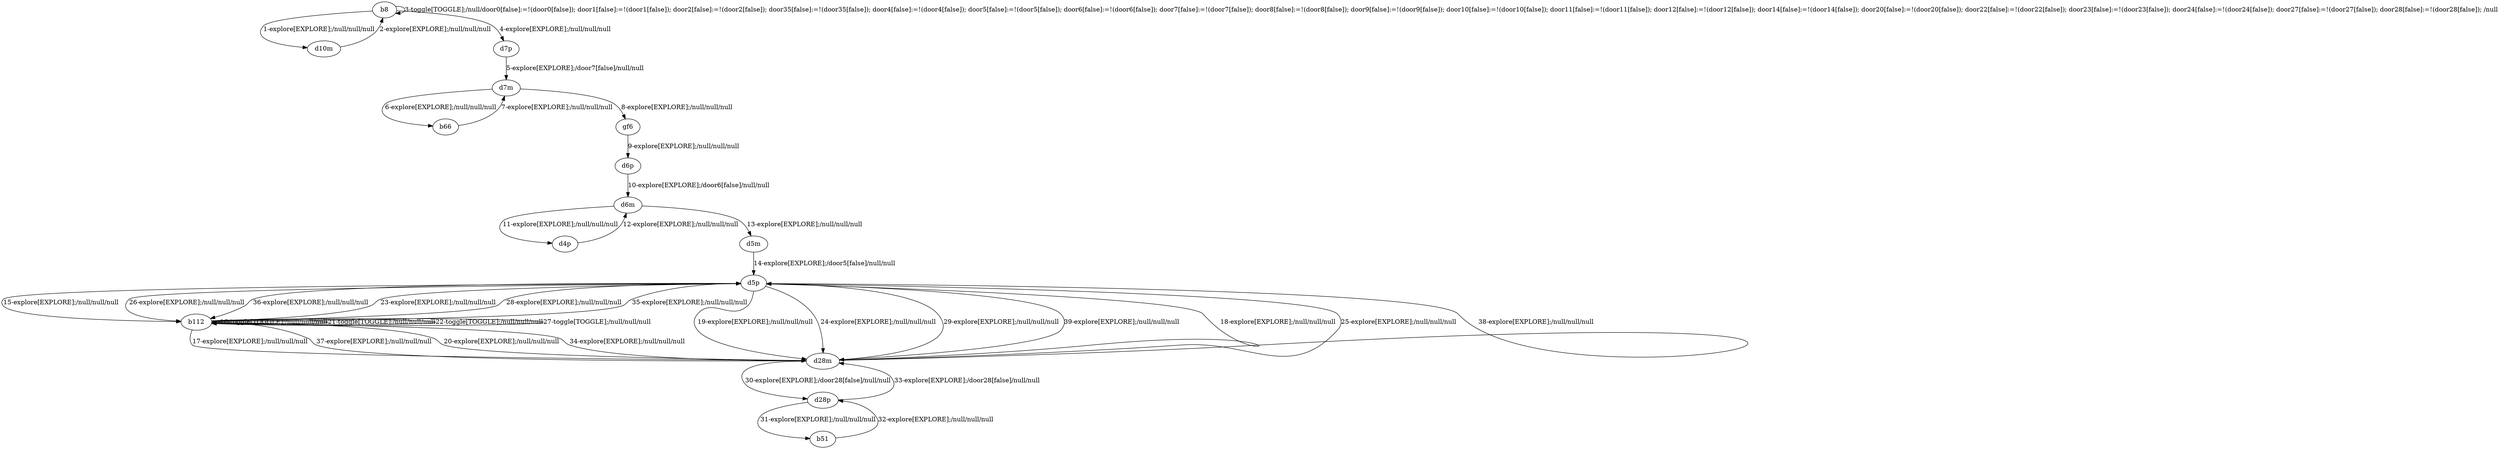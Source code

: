 # Total number of goals covered by this test: 2
# d28m --> d5p
# d5p --> d28m

digraph g {
"b8" -> "d10m" [label = "1-explore[EXPLORE];/null/null/null"];
"d10m" -> "b8" [label = "2-explore[EXPLORE];/null/null/null"];
"b8" -> "b8" [label = "3-toggle[TOGGLE];/null/door0[false]:=!(door0[false]); door1[false]:=!(door1[false]); door2[false]:=!(door2[false]); door35[false]:=!(door35[false]); door4[false]:=!(door4[false]); door5[false]:=!(door5[false]); door6[false]:=!(door6[false]); door7[false]:=!(door7[false]); door8[false]:=!(door8[false]); door9[false]:=!(door9[false]); door10[false]:=!(door10[false]); door11[false]:=!(door11[false]); door12[false]:=!(door12[false]); door14[false]:=!(door14[false]); door20[false]:=!(door20[false]); door22[false]:=!(door22[false]); door23[false]:=!(door23[false]); door24[false]:=!(door24[false]); door27[false]:=!(door27[false]); door28[false]:=!(door28[false]); /null"];
"b8" -> "d7p" [label = "4-explore[EXPLORE];/null/null/null"];
"d7p" -> "d7m" [label = "5-explore[EXPLORE];/door7[false]/null/null"];
"d7m" -> "b66" [label = "6-explore[EXPLORE];/null/null/null"];
"b66" -> "d7m" [label = "7-explore[EXPLORE];/null/null/null"];
"d7m" -> "gf6" [label = "8-explore[EXPLORE];/null/null/null"];
"gf6" -> "d6p" [label = "9-explore[EXPLORE];/null/null/null"];
"d6p" -> "d6m" [label = "10-explore[EXPLORE];/door6[false]/null/null"];
"d6m" -> "d4p" [label = "11-explore[EXPLORE];/null/null/null"];
"d4p" -> "d6m" [label = "12-explore[EXPLORE];/null/null/null"];
"d6m" -> "d5m" [label = "13-explore[EXPLORE];/null/null/null"];
"d5m" -> "d5p" [label = "14-explore[EXPLORE];/door5[false]/null/null"];
"d5p" -> "b112" [label = "15-explore[EXPLORE];/null/null/null"];
"b112" -> "b112" [label = "16-toggle[TOGGLE];/null/null/null"];
"b112" -> "d28m" [label = "17-explore[EXPLORE];/null/null/null"];
"d28m" -> "d5p" [label = "18-explore[EXPLORE];/null/null/null"];
"d5p" -> "d28m" [label = "19-explore[EXPLORE];/null/null/null"];
"d28m" -> "b112" [label = "20-explore[EXPLORE];/null/null/null"];
"b112" -> "b112" [label = "21-toggle[TOGGLE];/null/null/null"];
"b112" -> "b112" [label = "22-toggle[TOGGLE];/null/null/null"];
"b112" -> "d5p" [label = "23-explore[EXPLORE];/null/null/null"];
"d5p" -> "d28m" [label = "24-explore[EXPLORE];/null/null/null"];
"d28m" -> "d5p" [label = "25-explore[EXPLORE];/null/null/null"];
"d5p" -> "b112" [label = "26-explore[EXPLORE];/null/null/null"];
"b112" -> "b112" [label = "27-toggle[TOGGLE];/null/null/null"];
"b112" -> "d5p" [label = "28-explore[EXPLORE];/null/null/null"];
"d5p" -> "d28m" [label = "29-explore[EXPLORE];/null/null/null"];
"d28m" -> "d28p" [label = "30-explore[EXPLORE];/door28[false]/null/null"];
"d28p" -> "b51" [label = "31-explore[EXPLORE];/null/null/null"];
"b51" -> "d28p" [label = "32-explore[EXPLORE];/null/null/null"];
"d28p" -> "d28m" [label = "33-explore[EXPLORE];/door28[false]/null/null"];
"d28m" -> "b112" [label = "34-explore[EXPLORE];/null/null/null"];
"b112" -> "d5p" [label = "35-explore[EXPLORE];/null/null/null"];
"d5p" -> "b112" [label = "36-explore[EXPLORE];/null/null/null"];
"b112" -> "d28m" [label = "37-explore[EXPLORE];/null/null/null"];
"d28m" -> "d5p" [label = "38-explore[EXPLORE];/null/null/null"];
"d5p" -> "d28m" [label = "39-explore[EXPLORE];/null/null/null"];
}